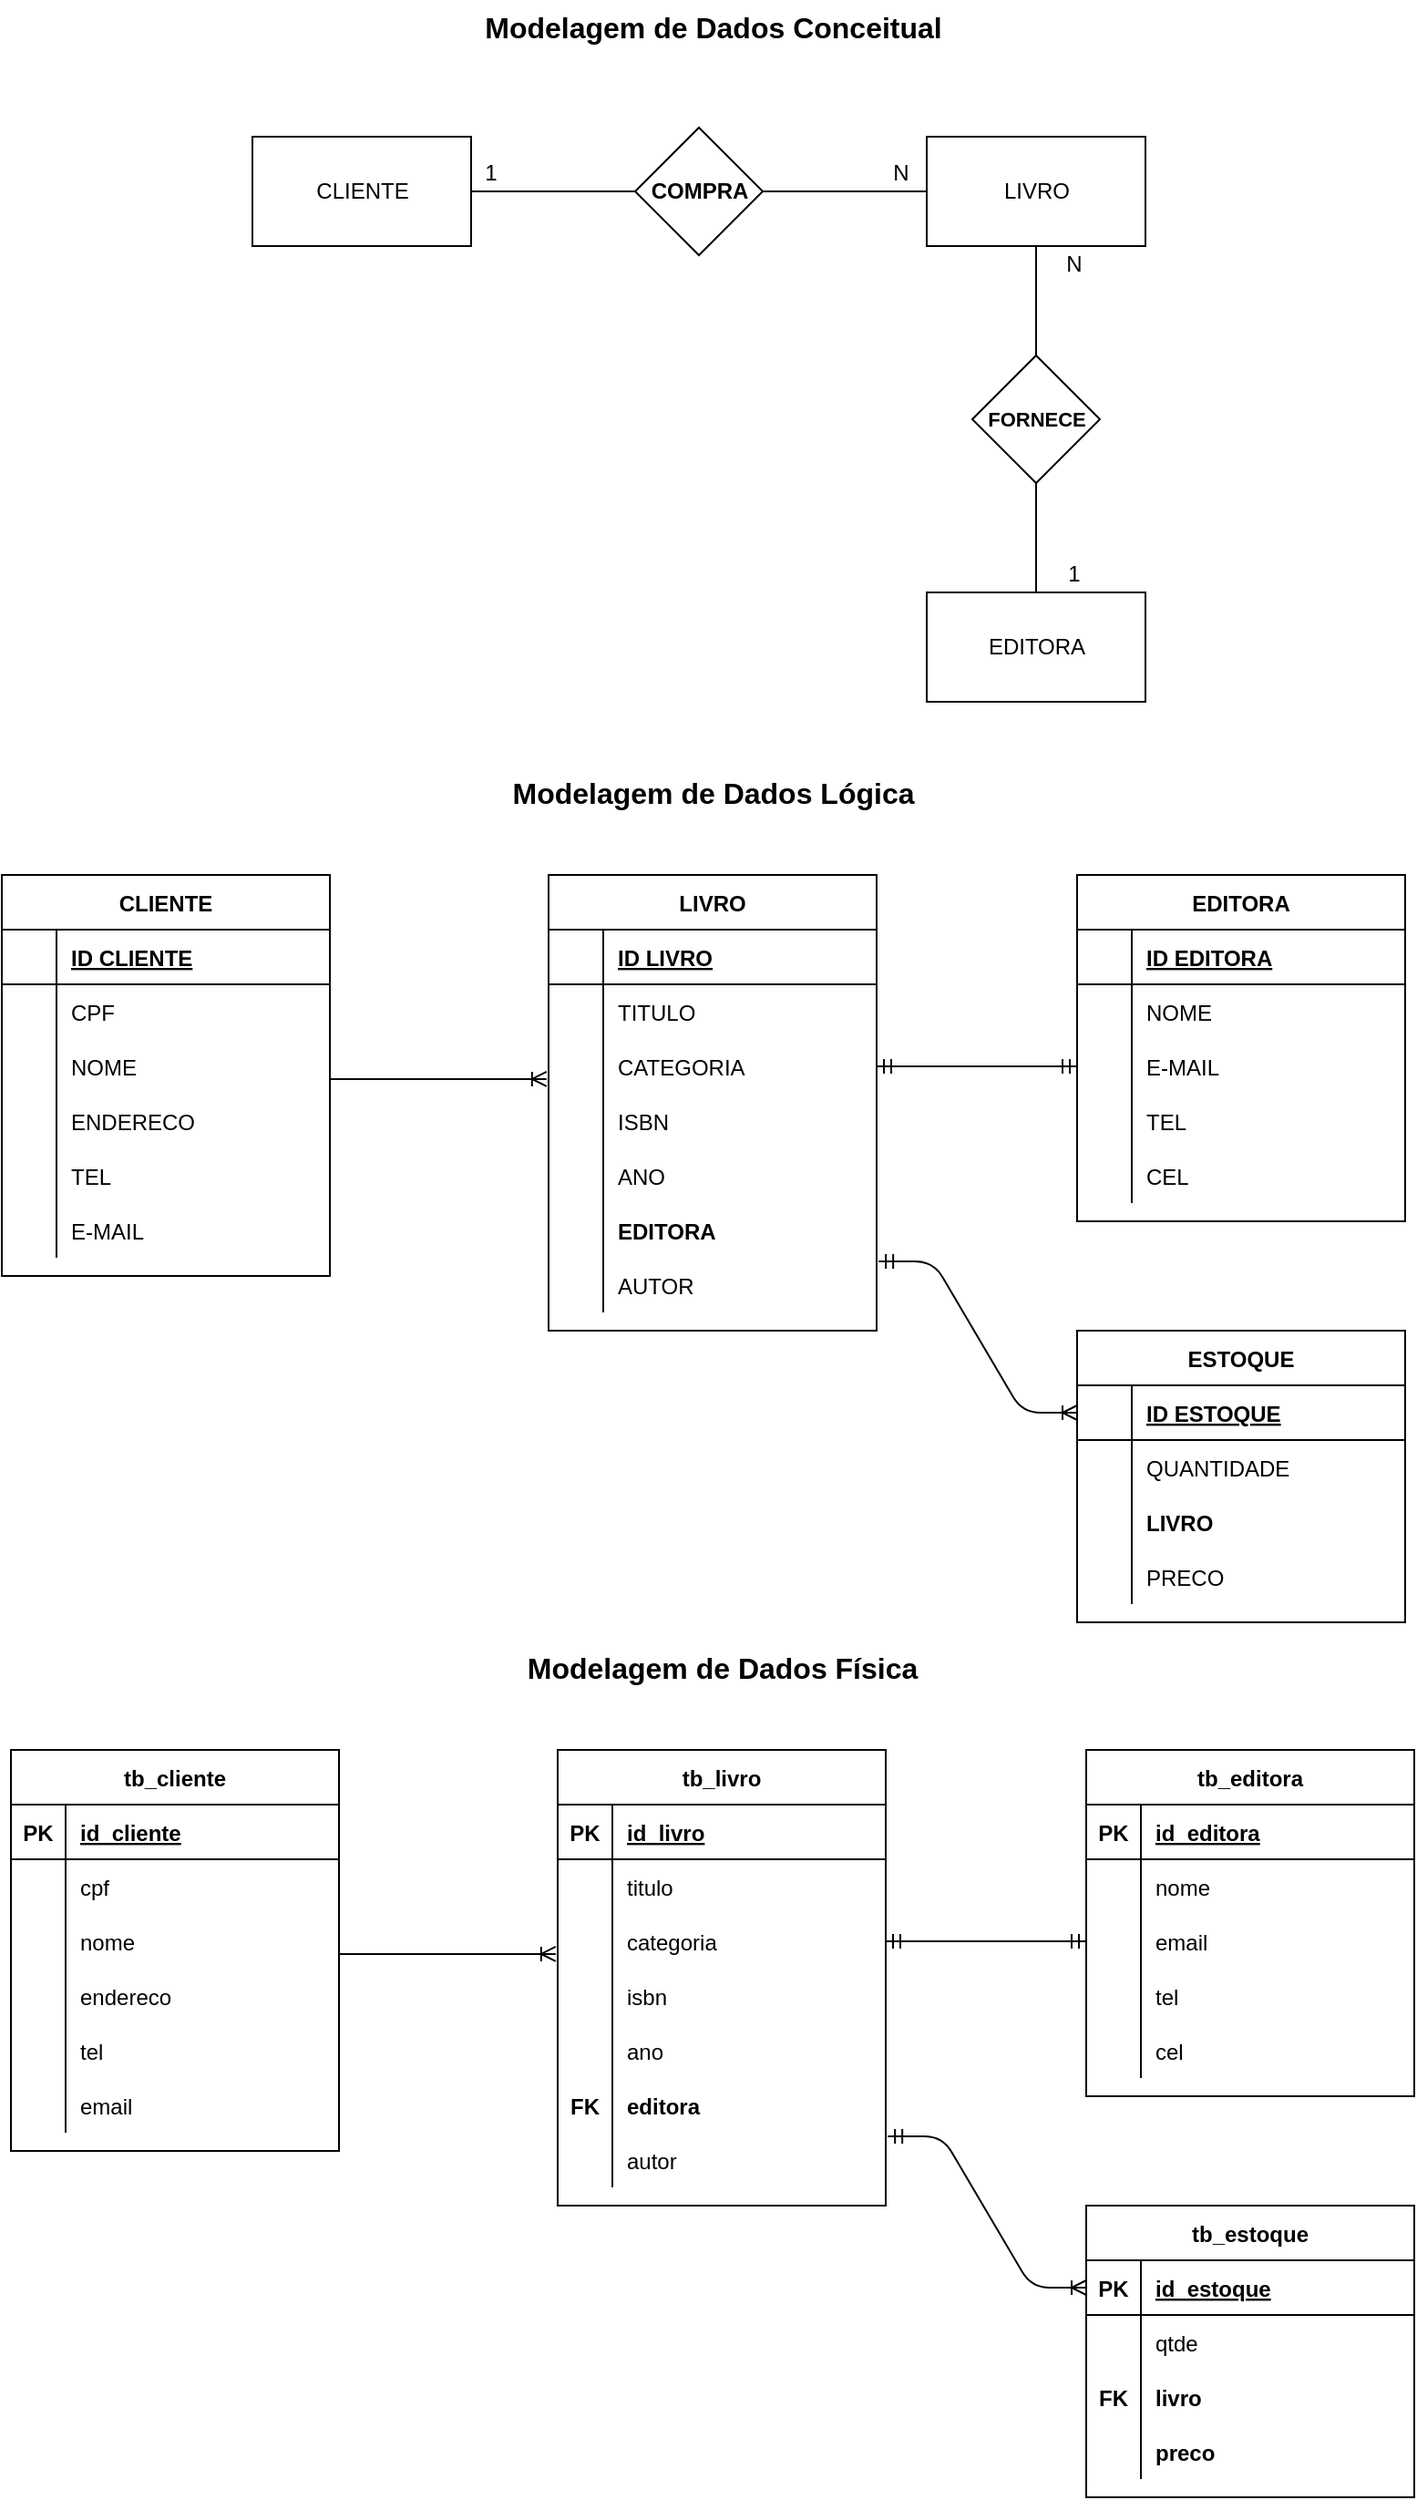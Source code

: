 <mxfile version="15.5.4" type="device"><diagram id="fgQzLy9NWCp4Jvv7u63a" name="Page-1"><mxGraphModel dx="868" dy="450" grid="1" gridSize="10" guides="1" tooltips="1" connect="1" arrows="1" fold="1" page="1" pageScale="1" pageWidth="850" pageHeight="1100" math="0" shadow="0"><root><mxCell id="0"/><mxCell id="1" parent="0"/><mxCell id="F5zHGWSHcRESZGCjO9iD-1" value="&lt;b&gt;&lt;font style=&quot;font-size: 16px&quot;&gt;Modelagem de Dados Conceitual&lt;/font&gt;&lt;/b&gt;" style="text;html=1;strokeColor=none;fillColor=none;align=center;verticalAlign=middle;whiteSpace=wrap;rounded=0;" parent="1" vertex="1"><mxGeometry x="327.5" y="10" width="285" height="30" as="geometry"/></mxCell><mxCell id="F5zHGWSHcRESZGCjO9iD-2" value="CLIENTE" style="rounded=0;whiteSpace=wrap;html=1;" parent="1" vertex="1"><mxGeometry x="217.5" y="85" width="120" height="60" as="geometry"/></mxCell><mxCell id="F5zHGWSHcRESZGCjO9iD-9" value="&lt;b&gt;&lt;font style=&quot;font-size: 16px&quot;&gt;Modelagem de Dados Lógica&lt;/font&gt;&lt;/b&gt;" style="text;html=1;strokeColor=none;fillColor=none;align=center;verticalAlign=middle;whiteSpace=wrap;rounded=0;" parent="1" vertex="1"><mxGeometry x="327.5" y="430" width="285" height="30" as="geometry"/></mxCell><mxCell id="F5zHGWSHcRESZGCjO9iD-10" value="CLIENTE" style="shape=table;startSize=30;container=1;collapsible=1;childLayout=tableLayout;fixedRows=1;rowLines=0;fontStyle=1;align=center;resizeLast=1;" parent="1" vertex="1"><mxGeometry x="80" y="490" width="180" height="220" as="geometry"/></mxCell><mxCell id="F5zHGWSHcRESZGCjO9iD-11" value="" style="shape=partialRectangle;collapsible=0;dropTarget=0;pointerEvents=0;fillColor=none;top=0;left=0;bottom=1;right=0;points=[[0,0.5],[1,0.5]];portConstraint=eastwest;" parent="F5zHGWSHcRESZGCjO9iD-10" vertex="1"><mxGeometry y="30" width="180" height="30" as="geometry"/></mxCell><mxCell id="F5zHGWSHcRESZGCjO9iD-12" value="" style="shape=partialRectangle;connectable=0;fillColor=none;top=0;left=0;bottom=0;right=0;fontStyle=1;overflow=hidden;" parent="F5zHGWSHcRESZGCjO9iD-11" vertex="1"><mxGeometry width="30" height="30" as="geometry"/></mxCell><mxCell id="F5zHGWSHcRESZGCjO9iD-13" value="ID CLIENTE" style="shape=partialRectangle;connectable=0;fillColor=none;top=0;left=0;bottom=0;right=0;align=left;spacingLeft=6;fontStyle=5;overflow=hidden;" parent="F5zHGWSHcRESZGCjO9iD-11" vertex="1"><mxGeometry x="30" width="150" height="30" as="geometry"/></mxCell><mxCell id="F5zHGWSHcRESZGCjO9iD-14" value="" style="shape=partialRectangle;collapsible=0;dropTarget=0;pointerEvents=0;fillColor=none;top=0;left=0;bottom=0;right=0;points=[[0,0.5],[1,0.5]];portConstraint=eastwest;" parent="F5zHGWSHcRESZGCjO9iD-10" vertex="1"><mxGeometry y="60" width="180" height="30" as="geometry"/></mxCell><mxCell id="F5zHGWSHcRESZGCjO9iD-15" value="" style="shape=partialRectangle;connectable=0;fillColor=none;top=0;left=0;bottom=0;right=0;editable=1;overflow=hidden;" parent="F5zHGWSHcRESZGCjO9iD-14" vertex="1"><mxGeometry width="30" height="30" as="geometry"/></mxCell><mxCell id="F5zHGWSHcRESZGCjO9iD-16" value="CPF" style="shape=partialRectangle;connectable=0;fillColor=none;top=0;left=0;bottom=0;right=0;align=left;spacingLeft=6;overflow=hidden;" parent="F5zHGWSHcRESZGCjO9iD-14" vertex="1"><mxGeometry x="30" width="150" height="30" as="geometry"/></mxCell><mxCell id="F5zHGWSHcRESZGCjO9iD-17" value="" style="shape=partialRectangle;collapsible=0;dropTarget=0;pointerEvents=0;fillColor=none;top=0;left=0;bottom=0;right=0;points=[[0,0.5],[1,0.5]];portConstraint=eastwest;" parent="F5zHGWSHcRESZGCjO9iD-10" vertex="1"><mxGeometry y="90" width="180" height="30" as="geometry"/></mxCell><mxCell id="F5zHGWSHcRESZGCjO9iD-18" value="" style="shape=partialRectangle;connectable=0;fillColor=none;top=0;left=0;bottom=0;right=0;editable=1;overflow=hidden;" parent="F5zHGWSHcRESZGCjO9iD-17" vertex="1"><mxGeometry width="30" height="30" as="geometry"/></mxCell><mxCell id="F5zHGWSHcRESZGCjO9iD-19" value="NOME" style="shape=partialRectangle;connectable=0;fillColor=none;top=0;left=0;bottom=0;right=0;align=left;spacingLeft=6;overflow=hidden;" parent="F5zHGWSHcRESZGCjO9iD-17" vertex="1"><mxGeometry x="30" width="150" height="30" as="geometry"/></mxCell><mxCell id="F5zHGWSHcRESZGCjO9iD-20" value="" style="shape=partialRectangle;collapsible=0;dropTarget=0;pointerEvents=0;fillColor=none;top=0;left=0;bottom=0;right=0;points=[[0,0.5],[1,0.5]];portConstraint=eastwest;" parent="F5zHGWSHcRESZGCjO9iD-10" vertex="1"><mxGeometry y="120" width="180" height="30" as="geometry"/></mxCell><mxCell id="F5zHGWSHcRESZGCjO9iD-21" value="" style="shape=partialRectangle;connectable=0;fillColor=none;top=0;left=0;bottom=0;right=0;editable=1;overflow=hidden;" parent="F5zHGWSHcRESZGCjO9iD-20" vertex="1"><mxGeometry width="30" height="30" as="geometry"/></mxCell><mxCell id="F5zHGWSHcRESZGCjO9iD-22" value="ENDERECO" style="shape=partialRectangle;connectable=0;fillColor=none;top=0;left=0;bottom=0;right=0;align=left;spacingLeft=6;overflow=hidden;" parent="F5zHGWSHcRESZGCjO9iD-20" vertex="1"><mxGeometry x="30" width="150" height="30" as="geometry"/></mxCell><mxCell id="F5zHGWSHcRESZGCjO9iD-87" value="" style="shape=partialRectangle;collapsible=0;dropTarget=0;pointerEvents=0;fillColor=none;top=0;left=0;bottom=0;right=0;points=[[0,0.5],[1,0.5]];portConstraint=eastwest;" parent="F5zHGWSHcRESZGCjO9iD-10" vertex="1"><mxGeometry y="150" width="180" height="30" as="geometry"/></mxCell><mxCell id="F5zHGWSHcRESZGCjO9iD-88" value="" style="shape=partialRectangle;connectable=0;fillColor=none;top=0;left=0;bottom=0;right=0;editable=1;overflow=hidden;" parent="F5zHGWSHcRESZGCjO9iD-87" vertex="1"><mxGeometry width="30" height="30" as="geometry"/></mxCell><mxCell id="F5zHGWSHcRESZGCjO9iD-89" value="TEL" style="shape=partialRectangle;connectable=0;fillColor=none;top=0;left=0;bottom=0;right=0;align=left;spacingLeft=6;overflow=hidden;" parent="F5zHGWSHcRESZGCjO9iD-87" vertex="1"><mxGeometry x="30" width="150" height="30" as="geometry"/></mxCell><mxCell id="F5zHGWSHcRESZGCjO9iD-90" value="" style="shape=partialRectangle;collapsible=0;dropTarget=0;pointerEvents=0;fillColor=none;top=0;left=0;bottom=0;right=0;points=[[0,0.5],[1,0.5]];portConstraint=eastwest;" parent="F5zHGWSHcRESZGCjO9iD-10" vertex="1"><mxGeometry y="180" width="180" height="30" as="geometry"/></mxCell><mxCell id="F5zHGWSHcRESZGCjO9iD-91" value="" style="shape=partialRectangle;connectable=0;fillColor=none;top=0;left=0;bottom=0;right=0;editable=1;overflow=hidden;" parent="F5zHGWSHcRESZGCjO9iD-90" vertex="1"><mxGeometry width="30" height="30" as="geometry"/></mxCell><mxCell id="F5zHGWSHcRESZGCjO9iD-92" value="E-MAIL" style="shape=partialRectangle;connectable=0;fillColor=none;top=0;left=0;bottom=0;right=0;align=left;spacingLeft=6;overflow=hidden;" parent="F5zHGWSHcRESZGCjO9iD-90" vertex="1"><mxGeometry x="30" width="150" height="30" as="geometry"/></mxCell><mxCell id="F5zHGWSHcRESZGCjO9iD-23" value="LIVRO" style="shape=table;startSize=30;container=1;collapsible=1;childLayout=tableLayout;fixedRows=1;rowLines=0;fontStyle=1;align=center;resizeLast=1;" parent="1" vertex="1"><mxGeometry x="380" y="490" width="180" height="250" as="geometry"/></mxCell><mxCell id="F5zHGWSHcRESZGCjO9iD-24" value="" style="shape=partialRectangle;collapsible=0;dropTarget=0;pointerEvents=0;fillColor=none;top=0;left=0;bottom=1;right=0;points=[[0,0.5],[1,0.5]];portConstraint=eastwest;" parent="F5zHGWSHcRESZGCjO9iD-23" vertex="1"><mxGeometry y="30" width="180" height="30" as="geometry"/></mxCell><mxCell id="F5zHGWSHcRESZGCjO9iD-25" value="" style="shape=partialRectangle;connectable=0;fillColor=none;top=0;left=0;bottom=0;right=0;fontStyle=1;overflow=hidden;" parent="F5zHGWSHcRESZGCjO9iD-24" vertex="1"><mxGeometry width="30" height="30" as="geometry"/></mxCell><mxCell id="F5zHGWSHcRESZGCjO9iD-26" value="ID LIVRO" style="shape=partialRectangle;connectable=0;fillColor=none;top=0;left=0;bottom=0;right=0;align=left;spacingLeft=6;fontStyle=5;overflow=hidden;" parent="F5zHGWSHcRESZGCjO9iD-24" vertex="1"><mxGeometry x="30" width="150" height="30" as="geometry"/></mxCell><mxCell id="F5zHGWSHcRESZGCjO9iD-27" value="" style="shape=partialRectangle;collapsible=0;dropTarget=0;pointerEvents=0;fillColor=none;top=0;left=0;bottom=0;right=0;points=[[0,0.5],[1,0.5]];portConstraint=eastwest;" parent="F5zHGWSHcRESZGCjO9iD-23" vertex="1"><mxGeometry y="60" width="180" height="30" as="geometry"/></mxCell><mxCell id="F5zHGWSHcRESZGCjO9iD-28" value="" style="shape=partialRectangle;connectable=0;fillColor=none;top=0;left=0;bottom=0;right=0;editable=1;overflow=hidden;" parent="F5zHGWSHcRESZGCjO9iD-27" vertex="1"><mxGeometry width="30" height="30" as="geometry"/></mxCell><mxCell id="F5zHGWSHcRESZGCjO9iD-29" value="TITULO" style="shape=partialRectangle;connectable=0;fillColor=none;top=0;left=0;bottom=0;right=0;align=left;spacingLeft=6;overflow=hidden;" parent="F5zHGWSHcRESZGCjO9iD-27" vertex="1"><mxGeometry x="30" width="150" height="30" as="geometry"/></mxCell><mxCell id="F5zHGWSHcRESZGCjO9iD-30" value="" style="shape=partialRectangle;collapsible=0;dropTarget=0;pointerEvents=0;fillColor=none;top=0;left=0;bottom=0;right=0;points=[[0,0.5],[1,0.5]];portConstraint=eastwest;" parent="F5zHGWSHcRESZGCjO9iD-23" vertex="1"><mxGeometry y="90" width="180" height="30" as="geometry"/></mxCell><mxCell id="F5zHGWSHcRESZGCjO9iD-31" value="" style="shape=partialRectangle;connectable=0;fillColor=none;top=0;left=0;bottom=0;right=0;editable=1;overflow=hidden;" parent="F5zHGWSHcRESZGCjO9iD-30" vertex="1"><mxGeometry width="30" height="30" as="geometry"/></mxCell><mxCell id="F5zHGWSHcRESZGCjO9iD-32" value="CATEGORIA" style="shape=partialRectangle;connectable=0;fillColor=none;top=0;left=0;bottom=0;right=0;align=left;spacingLeft=6;overflow=hidden;" parent="F5zHGWSHcRESZGCjO9iD-30" vertex="1"><mxGeometry x="30" width="150" height="30" as="geometry"/></mxCell><mxCell id="F5zHGWSHcRESZGCjO9iD-96" value="" style="shape=partialRectangle;collapsible=0;dropTarget=0;pointerEvents=0;fillColor=none;top=0;left=0;bottom=0;right=0;points=[[0,0.5],[1,0.5]];portConstraint=eastwest;" parent="F5zHGWSHcRESZGCjO9iD-23" vertex="1"><mxGeometry y="120" width="180" height="30" as="geometry"/></mxCell><mxCell id="F5zHGWSHcRESZGCjO9iD-97" value="" style="shape=partialRectangle;connectable=0;fillColor=none;top=0;left=0;bottom=0;right=0;editable=1;overflow=hidden;" parent="F5zHGWSHcRESZGCjO9iD-96" vertex="1"><mxGeometry width="30" height="30" as="geometry"/></mxCell><mxCell id="F5zHGWSHcRESZGCjO9iD-98" value="ISBN" style="shape=partialRectangle;connectable=0;fillColor=none;top=0;left=0;bottom=0;right=0;align=left;spacingLeft=6;overflow=hidden;" parent="F5zHGWSHcRESZGCjO9iD-96" vertex="1"><mxGeometry x="30" width="150" height="30" as="geometry"/></mxCell><mxCell id="F5zHGWSHcRESZGCjO9iD-99" value="" style="shape=partialRectangle;collapsible=0;dropTarget=0;pointerEvents=0;fillColor=none;top=0;left=0;bottom=0;right=0;points=[[0,0.5],[1,0.5]];portConstraint=eastwest;" parent="F5zHGWSHcRESZGCjO9iD-23" vertex="1"><mxGeometry y="150" width="180" height="30" as="geometry"/></mxCell><mxCell id="F5zHGWSHcRESZGCjO9iD-100" value="" style="shape=partialRectangle;connectable=0;fillColor=none;top=0;left=0;bottom=0;right=0;editable=1;overflow=hidden;" parent="F5zHGWSHcRESZGCjO9iD-99" vertex="1"><mxGeometry width="30" height="30" as="geometry"/></mxCell><mxCell id="F5zHGWSHcRESZGCjO9iD-101" value="ANO" style="shape=partialRectangle;connectable=0;fillColor=none;top=0;left=0;bottom=0;right=0;align=left;spacingLeft=6;overflow=hidden;" parent="F5zHGWSHcRESZGCjO9iD-99" vertex="1"><mxGeometry x="30" width="150" height="30" as="geometry"/></mxCell><mxCell id="F5zHGWSHcRESZGCjO9iD-102" value="" style="shape=partialRectangle;collapsible=0;dropTarget=0;pointerEvents=0;fillColor=none;top=0;left=0;bottom=0;right=0;points=[[0,0.5],[1,0.5]];portConstraint=eastwest;" parent="F5zHGWSHcRESZGCjO9iD-23" vertex="1"><mxGeometry y="180" width="180" height="30" as="geometry"/></mxCell><mxCell id="F5zHGWSHcRESZGCjO9iD-103" value="" style="shape=partialRectangle;connectable=0;fillColor=none;top=0;left=0;bottom=0;right=0;editable=1;overflow=hidden;fontStyle=1" parent="F5zHGWSHcRESZGCjO9iD-102" vertex="1"><mxGeometry width="30" height="30" as="geometry"/></mxCell><mxCell id="F5zHGWSHcRESZGCjO9iD-104" value="EDITORA" style="shape=partialRectangle;connectable=0;fillColor=none;top=0;left=0;bottom=0;right=0;align=left;spacingLeft=6;overflow=hidden;fontStyle=1" parent="F5zHGWSHcRESZGCjO9iD-102" vertex="1"><mxGeometry x="30" width="150" height="30" as="geometry"/></mxCell><mxCell id="F5zHGWSHcRESZGCjO9iD-105" value="" style="shape=partialRectangle;collapsible=0;dropTarget=0;pointerEvents=0;fillColor=none;top=0;left=0;bottom=0;right=0;points=[[0,0.5],[1,0.5]];portConstraint=eastwest;" parent="F5zHGWSHcRESZGCjO9iD-23" vertex="1"><mxGeometry y="210" width="180" height="30" as="geometry"/></mxCell><mxCell id="F5zHGWSHcRESZGCjO9iD-106" value="" style="shape=partialRectangle;connectable=0;fillColor=none;top=0;left=0;bottom=0;right=0;editable=1;overflow=hidden;" parent="F5zHGWSHcRESZGCjO9iD-105" vertex="1"><mxGeometry width="30" height="30" as="geometry"/></mxCell><mxCell id="F5zHGWSHcRESZGCjO9iD-107" value="AUTOR" style="shape=partialRectangle;connectable=0;fillColor=none;top=0;left=0;bottom=0;right=0;align=left;spacingLeft=6;overflow=hidden;" parent="F5zHGWSHcRESZGCjO9iD-105" vertex="1"><mxGeometry x="30" width="150" height="30" as="geometry"/></mxCell><mxCell id="F5zHGWSHcRESZGCjO9iD-60" value="LIVRO" style="rounded=0;whiteSpace=wrap;html=1;" parent="1" vertex="1"><mxGeometry x="587.5" y="85" width="120" height="60" as="geometry"/></mxCell><mxCell id="F5zHGWSHcRESZGCjO9iD-64" value="&lt;b&gt;COMPRA&lt;/b&gt;" style="rhombus;whiteSpace=wrap;html=1;" parent="1" vertex="1"><mxGeometry x="427.5" y="80" width="70" height="70" as="geometry"/></mxCell><mxCell id="F5zHGWSHcRESZGCjO9iD-66" value="" style="endArrow=none;html=1;exitX=1;exitY=0.5;exitDx=0;exitDy=0;entryX=0;entryY=0.5;entryDx=0;entryDy=0;" parent="1" source="F5zHGWSHcRESZGCjO9iD-2" target="F5zHGWSHcRESZGCjO9iD-64" edge="1"><mxGeometry width="50" height="50" relative="1" as="geometry"><mxPoint x="507.5" y="175" as="sourcePoint"/><mxPoint x="557.5" y="125" as="targetPoint"/></mxGeometry></mxCell><mxCell id="F5zHGWSHcRESZGCjO9iD-69" value="EDITORA" style="rounded=0;whiteSpace=wrap;html=1;" parent="1" vertex="1"><mxGeometry x="587.5" y="335" width="120" height="60" as="geometry"/></mxCell><mxCell id="F5zHGWSHcRESZGCjO9iD-73" value="" style="endArrow=none;html=1;exitX=1;exitY=0.5;exitDx=0;exitDy=0;entryX=0;entryY=0.5;entryDx=0;entryDy=0;" parent="1" source="F5zHGWSHcRESZGCjO9iD-64" target="F5zHGWSHcRESZGCjO9iD-60" edge="1"><mxGeometry width="50" height="50" relative="1" as="geometry"><mxPoint x="507.5" y="195" as="sourcePoint"/><mxPoint x="557.5" y="145" as="targetPoint"/></mxGeometry></mxCell><mxCell id="F5zHGWSHcRESZGCjO9iD-74" value="" style="endArrow=none;html=1;exitX=0.5;exitY=1;exitDx=0;exitDy=0;entryX=0.5;entryY=0;entryDx=0;entryDy=0;" parent="1" source="F5zHGWSHcRESZGCjO9iD-80" target="F5zHGWSHcRESZGCjO9iD-69" edge="1"><mxGeometry width="50" height="50" relative="1" as="geometry"><mxPoint x="487.5" y="350" as="sourcePoint"/><mxPoint x="647.5" y="325" as="targetPoint"/></mxGeometry></mxCell><mxCell id="F5zHGWSHcRESZGCjO9iD-80" value="&lt;span style=&quot;font-size: 11px&quot;&gt;&lt;b&gt;FORNECE&lt;/b&gt;&lt;/span&gt;" style="rhombus;whiteSpace=wrap;html=1;" parent="1" vertex="1"><mxGeometry x="612.5" y="205" width="70" height="70" as="geometry"/></mxCell><mxCell id="F5zHGWSHcRESZGCjO9iD-81" value="" style="endArrow=none;html=1;exitX=0.5;exitY=1;exitDx=0;exitDy=0;" parent="1" source="F5zHGWSHcRESZGCjO9iD-60" edge="1"><mxGeometry width="50" height="50" relative="1" as="geometry"><mxPoint x="657.5" y="285" as="sourcePoint"/><mxPoint x="647.5" y="205" as="targetPoint"/></mxGeometry></mxCell><mxCell id="F5zHGWSHcRESZGCjO9iD-83" value="N" style="text;html=1;align=center;verticalAlign=middle;resizable=0;points=[];autosize=1;strokeColor=none;" parent="1" vertex="1"><mxGeometry x="657.5" y="145" width="20" height="20" as="geometry"/></mxCell><mxCell id="F5zHGWSHcRESZGCjO9iD-84" value="1" style="text;html=1;align=center;verticalAlign=middle;resizable=0;points=[];autosize=1;strokeColor=none;" parent="1" vertex="1"><mxGeometry x="657.5" y="315" width="20" height="20" as="geometry"/></mxCell><mxCell id="F5zHGWSHcRESZGCjO9iD-85" value="1" style="text;html=1;align=center;verticalAlign=middle;resizable=0;points=[];autosize=1;strokeColor=none;" parent="1" vertex="1"><mxGeometry x="337.5" y="95" width="20" height="20" as="geometry"/></mxCell><mxCell id="F5zHGWSHcRESZGCjO9iD-86" value="N" style="text;html=1;align=center;verticalAlign=middle;resizable=0;points=[];autosize=1;strokeColor=none;" parent="1" vertex="1"><mxGeometry x="562.5" y="95" width="20" height="20" as="geometry"/></mxCell><mxCell id="F5zHGWSHcRESZGCjO9iD-114" value="EDITORA" style="shape=table;startSize=30;container=1;collapsible=1;childLayout=tableLayout;fixedRows=1;rowLines=0;fontStyle=1;align=center;resizeLast=1;" parent="1" vertex="1"><mxGeometry x="670" y="490" width="180" height="190" as="geometry"/></mxCell><mxCell id="F5zHGWSHcRESZGCjO9iD-115" value="" style="shape=partialRectangle;collapsible=0;dropTarget=0;pointerEvents=0;fillColor=none;top=0;left=0;bottom=1;right=0;points=[[0,0.5],[1,0.5]];portConstraint=eastwest;" parent="F5zHGWSHcRESZGCjO9iD-114" vertex="1"><mxGeometry y="30" width="180" height="30" as="geometry"/></mxCell><mxCell id="F5zHGWSHcRESZGCjO9iD-116" value="" style="shape=partialRectangle;connectable=0;fillColor=none;top=0;left=0;bottom=0;right=0;fontStyle=1;overflow=hidden;" parent="F5zHGWSHcRESZGCjO9iD-115" vertex="1"><mxGeometry width="30" height="30" as="geometry"/></mxCell><mxCell id="F5zHGWSHcRESZGCjO9iD-117" value="ID EDITORA" style="shape=partialRectangle;connectable=0;fillColor=none;top=0;left=0;bottom=0;right=0;align=left;spacingLeft=6;fontStyle=5;overflow=hidden;" parent="F5zHGWSHcRESZGCjO9iD-115" vertex="1"><mxGeometry x="30" width="150" height="30" as="geometry"/></mxCell><mxCell id="F5zHGWSHcRESZGCjO9iD-118" value="" style="shape=partialRectangle;collapsible=0;dropTarget=0;pointerEvents=0;fillColor=none;top=0;left=0;bottom=0;right=0;points=[[0,0.5],[1,0.5]];portConstraint=eastwest;" parent="F5zHGWSHcRESZGCjO9iD-114" vertex="1"><mxGeometry y="60" width="180" height="30" as="geometry"/></mxCell><mxCell id="F5zHGWSHcRESZGCjO9iD-119" value="" style="shape=partialRectangle;connectable=0;fillColor=none;top=0;left=0;bottom=0;right=0;editable=1;overflow=hidden;" parent="F5zHGWSHcRESZGCjO9iD-118" vertex="1"><mxGeometry width="30" height="30" as="geometry"/></mxCell><mxCell id="F5zHGWSHcRESZGCjO9iD-120" value="NOME" style="shape=partialRectangle;connectable=0;fillColor=none;top=0;left=0;bottom=0;right=0;align=left;spacingLeft=6;overflow=hidden;" parent="F5zHGWSHcRESZGCjO9iD-118" vertex="1"><mxGeometry x="30" width="150" height="30" as="geometry"/></mxCell><mxCell id="F5zHGWSHcRESZGCjO9iD-121" value="" style="shape=partialRectangle;collapsible=0;dropTarget=0;pointerEvents=0;fillColor=none;top=0;left=0;bottom=0;right=0;points=[[0,0.5],[1,0.5]];portConstraint=eastwest;" parent="F5zHGWSHcRESZGCjO9iD-114" vertex="1"><mxGeometry y="90" width="180" height="30" as="geometry"/></mxCell><mxCell id="F5zHGWSHcRESZGCjO9iD-122" value="" style="shape=partialRectangle;connectable=0;fillColor=none;top=0;left=0;bottom=0;right=0;editable=1;overflow=hidden;" parent="F5zHGWSHcRESZGCjO9iD-121" vertex="1"><mxGeometry width="30" height="30" as="geometry"/></mxCell><mxCell id="F5zHGWSHcRESZGCjO9iD-123" value="E-MAIL" style="shape=partialRectangle;connectable=0;fillColor=none;top=0;left=0;bottom=0;right=0;align=left;spacingLeft=6;overflow=hidden;" parent="F5zHGWSHcRESZGCjO9iD-121" vertex="1"><mxGeometry x="30" width="150" height="30" as="geometry"/></mxCell><mxCell id="F5zHGWSHcRESZGCjO9iD-124" value="" style="shape=partialRectangle;collapsible=0;dropTarget=0;pointerEvents=0;fillColor=none;top=0;left=0;bottom=0;right=0;points=[[0,0.5],[1,0.5]];portConstraint=eastwest;" parent="F5zHGWSHcRESZGCjO9iD-114" vertex="1"><mxGeometry y="120" width="180" height="30" as="geometry"/></mxCell><mxCell id="F5zHGWSHcRESZGCjO9iD-125" value="" style="shape=partialRectangle;connectable=0;fillColor=none;top=0;left=0;bottom=0;right=0;editable=1;overflow=hidden;" parent="F5zHGWSHcRESZGCjO9iD-124" vertex="1"><mxGeometry width="30" height="30" as="geometry"/></mxCell><mxCell id="F5zHGWSHcRESZGCjO9iD-126" value="TEL" style="shape=partialRectangle;connectable=0;fillColor=none;top=0;left=0;bottom=0;right=0;align=left;spacingLeft=6;overflow=hidden;" parent="F5zHGWSHcRESZGCjO9iD-124" vertex="1"><mxGeometry x="30" width="150" height="30" as="geometry"/></mxCell><mxCell id="F5zHGWSHcRESZGCjO9iD-127" value="" style="shape=partialRectangle;collapsible=0;dropTarget=0;pointerEvents=0;fillColor=none;top=0;left=0;bottom=0;right=0;points=[[0,0.5],[1,0.5]];portConstraint=eastwest;" parent="F5zHGWSHcRESZGCjO9iD-114" vertex="1"><mxGeometry y="150" width="180" height="30" as="geometry"/></mxCell><mxCell id="F5zHGWSHcRESZGCjO9iD-128" value="" style="shape=partialRectangle;connectable=0;fillColor=none;top=0;left=0;bottom=0;right=0;editable=1;overflow=hidden;" parent="F5zHGWSHcRESZGCjO9iD-127" vertex="1"><mxGeometry width="30" height="30" as="geometry"/></mxCell><mxCell id="F5zHGWSHcRESZGCjO9iD-129" value="CEL" style="shape=partialRectangle;connectable=0;fillColor=none;top=0;left=0;bottom=0;right=0;align=left;spacingLeft=6;overflow=hidden;" parent="F5zHGWSHcRESZGCjO9iD-127" vertex="1"><mxGeometry x="30" width="150" height="30" as="geometry"/></mxCell><mxCell id="F5zHGWSHcRESZGCjO9iD-136" value="" style="edgeStyle=entityRelationEdgeStyle;fontSize=12;html=1;endArrow=ERoneToMany;entryX=-0.006;entryY=0.733;entryDx=0;entryDy=0;entryPerimeter=0;" parent="1" target="F5zHGWSHcRESZGCjO9iD-30" edge="1"><mxGeometry width="100" height="100" relative="1" as="geometry"><mxPoint x="260" y="602" as="sourcePoint"/><mxPoint x="500" y="380" as="targetPoint"/></mxGeometry></mxCell><mxCell id="F5zHGWSHcRESZGCjO9iD-137" value="" style="edgeStyle=entityRelationEdgeStyle;fontSize=12;html=1;endArrow=ERmandOne;startArrow=ERmandOne;exitX=1;exitY=0.5;exitDx=0;exitDy=0;entryX=0;entryY=0.5;entryDx=0;entryDy=0;" parent="1" source="F5zHGWSHcRESZGCjO9iD-30" target="F5zHGWSHcRESZGCjO9iD-121" edge="1"><mxGeometry width="100" height="100" relative="1" as="geometry"><mxPoint x="400" y="480" as="sourcePoint"/><mxPoint x="500" y="380" as="targetPoint"/></mxGeometry></mxCell><mxCell id="F5zHGWSHcRESZGCjO9iD-198" value="ESTOQUE" style="shape=table;startSize=30;container=1;collapsible=1;childLayout=tableLayout;fixedRows=1;rowLines=0;fontStyle=1;align=center;resizeLast=1;" parent="1" vertex="1"><mxGeometry x="670" y="740" width="180" height="160" as="geometry"/></mxCell><mxCell id="F5zHGWSHcRESZGCjO9iD-199" value="" style="shape=partialRectangle;collapsible=0;dropTarget=0;pointerEvents=0;fillColor=none;top=0;left=0;bottom=1;right=0;points=[[0,0.5],[1,0.5]];portConstraint=eastwest;" parent="F5zHGWSHcRESZGCjO9iD-198" vertex="1"><mxGeometry y="30" width="180" height="30" as="geometry"/></mxCell><mxCell id="F5zHGWSHcRESZGCjO9iD-200" value="" style="shape=partialRectangle;connectable=0;fillColor=none;top=0;left=0;bottom=0;right=0;fontStyle=1;overflow=hidden;" parent="F5zHGWSHcRESZGCjO9iD-199" vertex="1"><mxGeometry width="30" height="30" as="geometry"/></mxCell><mxCell id="F5zHGWSHcRESZGCjO9iD-201" value="ID ESTOQUE" style="shape=partialRectangle;connectable=0;fillColor=none;top=0;left=0;bottom=0;right=0;align=left;spacingLeft=6;fontStyle=5;overflow=hidden;" parent="F5zHGWSHcRESZGCjO9iD-199" vertex="1"><mxGeometry x="30" width="150" height="30" as="geometry"/></mxCell><mxCell id="F5zHGWSHcRESZGCjO9iD-205" value="" style="shape=partialRectangle;collapsible=0;dropTarget=0;pointerEvents=0;fillColor=none;top=0;left=0;bottom=0;right=0;points=[[0,0.5],[1,0.5]];portConstraint=eastwest;" parent="F5zHGWSHcRESZGCjO9iD-198" vertex="1"><mxGeometry y="60" width="180" height="30" as="geometry"/></mxCell><mxCell id="F5zHGWSHcRESZGCjO9iD-206" value="" style="shape=partialRectangle;connectable=0;fillColor=none;top=0;left=0;bottom=0;right=0;editable=1;overflow=hidden;" parent="F5zHGWSHcRESZGCjO9iD-205" vertex="1"><mxGeometry width="30" height="30" as="geometry"/></mxCell><mxCell id="F5zHGWSHcRESZGCjO9iD-207" value="QUANTIDADE" style="shape=partialRectangle;connectable=0;fillColor=none;top=0;left=0;bottom=0;right=0;align=left;spacingLeft=6;overflow=hidden;" parent="F5zHGWSHcRESZGCjO9iD-205" vertex="1"><mxGeometry x="30" width="150" height="30" as="geometry"/></mxCell><mxCell id="F5zHGWSHcRESZGCjO9iD-202" value="" style="shape=partialRectangle;collapsible=0;dropTarget=0;pointerEvents=0;fillColor=none;top=0;left=0;bottom=0;right=0;points=[[0,0.5],[1,0.5]];portConstraint=eastwest;" parent="F5zHGWSHcRESZGCjO9iD-198" vertex="1"><mxGeometry y="90" width="180" height="30" as="geometry"/></mxCell><mxCell id="F5zHGWSHcRESZGCjO9iD-203" value="" style="shape=partialRectangle;connectable=0;fillColor=none;top=0;left=0;bottom=0;right=0;editable=1;overflow=hidden;fontStyle=1" parent="F5zHGWSHcRESZGCjO9iD-202" vertex="1"><mxGeometry width="30" height="30" as="geometry"/></mxCell><mxCell id="F5zHGWSHcRESZGCjO9iD-204" value="LIVRO" style="shape=partialRectangle;connectable=0;fillColor=none;top=0;left=0;bottom=0;right=0;align=left;spacingLeft=6;overflow=hidden;fontStyle=1" parent="F5zHGWSHcRESZGCjO9iD-202" vertex="1"><mxGeometry x="30" width="150" height="30" as="geometry"/></mxCell><mxCell id="zf-6vqnqBryifpofby6p-4" value="" style="shape=partialRectangle;collapsible=0;dropTarget=0;pointerEvents=0;fillColor=none;top=0;left=0;bottom=0;right=0;points=[[0,0.5],[1,0.5]];portConstraint=eastwest;" parent="F5zHGWSHcRESZGCjO9iD-198" vertex="1"><mxGeometry y="120" width="180" height="30" as="geometry"/></mxCell><mxCell id="zf-6vqnqBryifpofby6p-5" value="" style="shape=partialRectangle;connectable=0;fillColor=none;top=0;left=0;bottom=0;right=0;editable=1;overflow=hidden;fontStyle=1" parent="zf-6vqnqBryifpofby6p-4" vertex="1"><mxGeometry width="30" height="30" as="geometry"/></mxCell><mxCell id="zf-6vqnqBryifpofby6p-6" value="PRECO" style="shape=partialRectangle;connectable=0;fillColor=none;top=0;left=0;bottom=0;right=0;align=left;spacingLeft=6;overflow=hidden;" parent="zf-6vqnqBryifpofby6p-4" vertex="1"><mxGeometry x="30" width="150" height="30" as="geometry"/></mxCell><mxCell id="F5zHGWSHcRESZGCjO9iD-221" value="" style="edgeStyle=entityRelationEdgeStyle;fontSize=12;html=1;endArrow=ERoneToMany;startArrow=ERmandOne;entryX=0;entryY=0.5;entryDx=0;entryDy=0;exitX=1.006;exitY=0.067;exitDx=0;exitDy=0;exitPerimeter=0;" parent="1" source="F5zHGWSHcRESZGCjO9iD-105" target="F5zHGWSHcRESZGCjO9iD-199" edge="1"><mxGeometry width="100" height="100" relative="1" as="geometry"><mxPoint x="487.5" y="880" as="sourcePoint"/><mxPoint x="587.5" y="780" as="targetPoint"/></mxGeometry></mxCell><mxCell id="F5zHGWSHcRESZGCjO9iD-222" value="&lt;b&gt;&lt;font style=&quot;font-size: 16px&quot;&gt;Modelagem de Dados Física&lt;/font&gt;&lt;/b&gt;" style="text;html=1;strokeColor=none;fillColor=none;align=center;verticalAlign=middle;whiteSpace=wrap;rounded=0;" parent="1" vertex="1"><mxGeometry x="332.5" y="910" width="285" height="30" as="geometry"/></mxCell><mxCell id="F5zHGWSHcRESZGCjO9iD-223" value="tb_cliente" style="shape=table;startSize=30;container=1;collapsible=1;childLayout=tableLayout;fixedRows=1;rowLines=0;fontStyle=1;align=center;resizeLast=1;" parent="1" vertex="1"><mxGeometry x="85" y="970" width="180" height="220" as="geometry"/></mxCell><mxCell id="F5zHGWSHcRESZGCjO9iD-224" value="" style="shape=partialRectangle;collapsible=0;dropTarget=0;pointerEvents=0;fillColor=none;top=0;left=0;bottom=1;right=0;points=[[0,0.5],[1,0.5]];portConstraint=eastwest;" parent="F5zHGWSHcRESZGCjO9iD-223" vertex="1"><mxGeometry y="30" width="180" height="30" as="geometry"/></mxCell><mxCell id="F5zHGWSHcRESZGCjO9iD-225" value="PK" style="shape=partialRectangle;connectable=0;fillColor=none;top=0;left=0;bottom=0;right=0;fontStyle=1;overflow=hidden;" parent="F5zHGWSHcRESZGCjO9iD-224" vertex="1"><mxGeometry width="30" height="30" as="geometry"/></mxCell><mxCell id="F5zHGWSHcRESZGCjO9iD-226" value="id_cliente" style="shape=partialRectangle;connectable=0;fillColor=none;top=0;left=0;bottom=0;right=0;align=left;spacingLeft=6;fontStyle=5;overflow=hidden;" parent="F5zHGWSHcRESZGCjO9iD-224" vertex="1"><mxGeometry x="30" width="150" height="30" as="geometry"/></mxCell><mxCell id="F5zHGWSHcRESZGCjO9iD-227" value="" style="shape=partialRectangle;collapsible=0;dropTarget=0;pointerEvents=0;fillColor=none;top=0;left=0;bottom=0;right=0;points=[[0,0.5],[1,0.5]];portConstraint=eastwest;" parent="F5zHGWSHcRESZGCjO9iD-223" vertex="1"><mxGeometry y="60" width="180" height="30" as="geometry"/></mxCell><mxCell id="F5zHGWSHcRESZGCjO9iD-228" value="" style="shape=partialRectangle;connectable=0;fillColor=none;top=0;left=0;bottom=0;right=0;editable=1;overflow=hidden;" parent="F5zHGWSHcRESZGCjO9iD-227" vertex="1"><mxGeometry width="30" height="30" as="geometry"/></mxCell><mxCell id="F5zHGWSHcRESZGCjO9iD-229" value="cpf" style="shape=partialRectangle;connectable=0;fillColor=none;top=0;left=0;bottom=0;right=0;align=left;spacingLeft=6;overflow=hidden;" parent="F5zHGWSHcRESZGCjO9iD-227" vertex="1"><mxGeometry x="30" width="150" height="30" as="geometry"/></mxCell><mxCell id="F5zHGWSHcRESZGCjO9iD-230" value="" style="shape=partialRectangle;collapsible=0;dropTarget=0;pointerEvents=0;fillColor=none;top=0;left=0;bottom=0;right=0;points=[[0,0.5],[1,0.5]];portConstraint=eastwest;" parent="F5zHGWSHcRESZGCjO9iD-223" vertex="1"><mxGeometry y="90" width="180" height="30" as="geometry"/></mxCell><mxCell id="F5zHGWSHcRESZGCjO9iD-231" value="" style="shape=partialRectangle;connectable=0;fillColor=none;top=0;left=0;bottom=0;right=0;editable=1;overflow=hidden;" parent="F5zHGWSHcRESZGCjO9iD-230" vertex="1"><mxGeometry width="30" height="30" as="geometry"/></mxCell><mxCell id="F5zHGWSHcRESZGCjO9iD-232" value="nome" style="shape=partialRectangle;connectable=0;fillColor=none;top=0;left=0;bottom=0;right=0;align=left;spacingLeft=6;overflow=hidden;" parent="F5zHGWSHcRESZGCjO9iD-230" vertex="1"><mxGeometry x="30" width="150" height="30" as="geometry"/></mxCell><mxCell id="F5zHGWSHcRESZGCjO9iD-233" value="" style="shape=partialRectangle;collapsible=0;dropTarget=0;pointerEvents=0;fillColor=none;top=0;left=0;bottom=0;right=0;points=[[0,0.5],[1,0.5]];portConstraint=eastwest;" parent="F5zHGWSHcRESZGCjO9iD-223" vertex="1"><mxGeometry y="120" width="180" height="30" as="geometry"/></mxCell><mxCell id="F5zHGWSHcRESZGCjO9iD-234" value="" style="shape=partialRectangle;connectable=0;fillColor=none;top=0;left=0;bottom=0;right=0;editable=1;overflow=hidden;" parent="F5zHGWSHcRESZGCjO9iD-233" vertex="1"><mxGeometry width="30" height="30" as="geometry"/></mxCell><mxCell id="F5zHGWSHcRESZGCjO9iD-235" value="endereco" style="shape=partialRectangle;connectable=0;fillColor=none;top=0;left=0;bottom=0;right=0;align=left;spacingLeft=6;overflow=hidden;" parent="F5zHGWSHcRESZGCjO9iD-233" vertex="1"><mxGeometry x="30" width="150" height="30" as="geometry"/></mxCell><mxCell id="F5zHGWSHcRESZGCjO9iD-236" value="" style="shape=partialRectangle;collapsible=0;dropTarget=0;pointerEvents=0;fillColor=none;top=0;left=0;bottom=0;right=0;points=[[0,0.5],[1,0.5]];portConstraint=eastwest;" parent="F5zHGWSHcRESZGCjO9iD-223" vertex="1"><mxGeometry y="150" width="180" height="30" as="geometry"/></mxCell><mxCell id="F5zHGWSHcRESZGCjO9iD-237" value="" style="shape=partialRectangle;connectable=0;fillColor=none;top=0;left=0;bottom=0;right=0;editable=1;overflow=hidden;" parent="F5zHGWSHcRESZGCjO9iD-236" vertex="1"><mxGeometry width="30" height="30" as="geometry"/></mxCell><mxCell id="F5zHGWSHcRESZGCjO9iD-238" value="tel" style="shape=partialRectangle;connectable=0;fillColor=none;top=0;left=0;bottom=0;right=0;align=left;spacingLeft=6;overflow=hidden;" parent="F5zHGWSHcRESZGCjO9iD-236" vertex="1"><mxGeometry x="30" width="150" height="30" as="geometry"/></mxCell><mxCell id="F5zHGWSHcRESZGCjO9iD-239" value="" style="shape=partialRectangle;collapsible=0;dropTarget=0;pointerEvents=0;fillColor=none;top=0;left=0;bottom=0;right=0;points=[[0,0.5],[1,0.5]];portConstraint=eastwest;" parent="F5zHGWSHcRESZGCjO9iD-223" vertex="1"><mxGeometry y="180" width="180" height="30" as="geometry"/></mxCell><mxCell id="F5zHGWSHcRESZGCjO9iD-240" value="" style="shape=partialRectangle;connectable=0;fillColor=none;top=0;left=0;bottom=0;right=0;editable=1;overflow=hidden;" parent="F5zHGWSHcRESZGCjO9iD-239" vertex="1"><mxGeometry width="30" height="30" as="geometry"/></mxCell><mxCell id="F5zHGWSHcRESZGCjO9iD-241" value="email" style="shape=partialRectangle;connectable=0;fillColor=none;top=0;left=0;bottom=0;right=0;align=left;spacingLeft=6;overflow=hidden;" parent="F5zHGWSHcRESZGCjO9iD-239" vertex="1"><mxGeometry x="30" width="150" height="30" as="geometry"/></mxCell><mxCell id="F5zHGWSHcRESZGCjO9iD-242" value="tb_livro" style="shape=table;startSize=30;container=1;collapsible=1;childLayout=tableLayout;fixedRows=1;rowLines=0;fontStyle=1;align=center;resizeLast=1;" parent="1" vertex="1"><mxGeometry x="385" y="970" width="180" height="250" as="geometry"/></mxCell><mxCell id="F5zHGWSHcRESZGCjO9iD-243" value="" style="shape=partialRectangle;collapsible=0;dropTarget=0;pointerEvents=0;fillColor=none;top=0;left=0;bottom=1;right=0;points=[[0,0.5],[1,0.5]];portConstraint=eastwest;" parent="F5zHGWSHcRESZGCjO9iD-242" vertex="1"><mxGeometry y="30" width="180" height="30" as="geometry"/></mxCell><mxCell id="F5zHGWSHcRESZGCjO9iD-244" value="PK" style="shape=partialRectangle;connectable=0;fillColor=none;top=0;left=0;bottom=0;right=0;fontStyle=1;overflow=hidden;" parent="F5zHGWSHcRESZGCjO9iD-243" vertex="1"><mxGeometry width="30" height="30" as="geometry"/></mxCell><mxCell id="F5zHGWSHcRESZGCjO9iD-245" value="id_livro" style="shape=partialRectangle;connectable=0;fillColor=none;top=0;left=0;bottom=0;right=0;align=left;spacingLeft=6;fontStyle=5;overflow=hidden;" parent="F5zHGWSHcRESZGCjO9iD-243" vertex="1"><mxGeometry x="30" width="150" height="30" as="geometry"/></mxCell><mxCell id="F5zHGWSHcRESZGCjO9iD-246" value="" style="shape=partialRectangle;collapsible=0;dropTarget=0;pointerEvents=0;fillColor=none;top=0;left=0;bottom=0;right=0;points=[[0,0.5],[1,0.5]];portConstraint=eastwest;" parent="F5zHGWSHcRESZGCjO9iD-242" vertex="1"><mxGeometry y="60" width="180" height="30" as="geometry"/></mxCell><mxCell id="F5zHGWSHcRESZGCjO9iD-247" value="" style="shape=partialRectangle;connectable=0;fillColor=none;top=0;left=0;bottom=0;right=0;editable=1;overflow=hidden;" parent="F5zHGWSHcRESZGCjO9iD-246" vertex="1"><mxGeometry width="30" height="30" as="geometry"/></mxCell><mxCell id="F5zHGWSHcRESZGCjO9iD-248" value="titulo" style="shape=partialRectangle;connectable=0;fillColor=none;top=0;left=0;bottom=0;right=0;align=left;spacingLeft=6;overflow=hidden;" parent="F5zHGWSHcRESZGCjO9iD-246" vertex="1"><mxGeometry x="30" width="150" height="30" as="geometry"/></mxCell><mxCell id="F5zHGWSHcRESZGCjO9iD-249" value="" style="shape=partialRectangle;collapsible=0;dropTarget=0;pointerEvents=0;fillColor=none;top=0;left=0;bottom=0;right=0;points=[[0,0.5],[1,0.5]];portConstraint=eastwest;" parent="F5zHGWSHcRESZGCjO9iD-242" vertex="1"><mxGeometry y="90" width="180" height="30" as="geometry"/></mxCell><mxCell id="F5zHGWSHcRESZGCjO9iD-250" value="" style="shape=partialRectangle;connectable=0;fillColor=none;top=0;left=0;bottom=0;right=0;editable=1;overflow=hidden;" parent="F5zHGWSHcRESZGCjO9iD-249" vertex="1"><mxGeometry width="30" height="30" as="geometry"/></mxCell><mxCell id="F5zHGWSHcRESZGCjO9iD-251" value="categoria" style="shape=partialRectangle;connectable=0;fillColor=none;top=0;left=0;bottom=0;right=0;align=left;spacingLeft=6;overflow=hidden;" parent="F5zHGWSHcRESZGCjO9iD-249" vertex="1"><mxGeometry x="30" width="150" height="30" as="geometry"/></mxCell><mxCell id="F5zHGWSHcRESZGCjO9iD-252" value="" style="shape=partialRectangle;collapsible=0;dropTarget=0;pointerEvents=0;fillColor=none;top=0;left=0;bottom=0;right=0;points=[[0,0.5],[1,0.5]];portConstraint=eastwest;" parent="F5zHGWSHcRESZGCjO9iD-242" vertex="1"><mxGeometry y="120" width="180" height="30" as="geometry"/></mxCell><mxCell id="F5zHGWSHcRESZGCjO9iD-253" value="" style="shape=partialRectangle;connectable=0;fillColor=none;top=0;left=0;bottom=0;right=0;editable=1;overflow=hidden;" parent="F5zHGWSHcRESZGCjO9iD-252" vertex="1"><mxGeometry width="30" height="30" as="geometry"/></mxCell><mxCell id="F5zHGWSHcRESZGCjO9iD-254" value="isbn" style="shape=partialRectangle;connectable=0;fillColor=none;top=0;left=0;bottom=0;right=0;align=left;spacingLeft=6;overflow=hidden;" parent="F5zHGWSHcRESZGCjO9iD-252" vertex="1"><mxGeometry x="30" width="150" height="30" as="geometry"/></mxCell><mxCell id="F5zHGWSHcRESZGCjO9iD-255" value="" style="shape=partialRectangle;collapsible=0;dropTarget=0;pointerEvents=0;fillColor=none;top=0;left=0;bottom=0;right=0;points=[[0,0.5],[1,0.5]];portConstraint=eastwest;" parent="F5zHGWSHcRESZGCjO9iD-242" vertex="1"><mxGeometry y="150" width="180" height="30" as="geometry"/></mxCell><mxCell id="F5zHGWSHcRESZGCjO9iD-256" value="" style="shape=partialRectangle;connectable=0;fillColor=none;top=0;left=0;bottom=0;right=0;editable=1;overflow=hidden;" parent="F5zHGWSHcRESZGCjO9iD-255" vertex="1"><mxGeometry width="30" height="30" as="geometry"/></mxCell><mxCell id="F5zHGWSHcRESZGCjO9iD-257" value="ano" style="shape=partialRectangle;connectable=0;fillColor=none;top=0;left=0;bottom=0;right=0;align=left;spacingLeft=6;overflow=hidden;" parent="F5zHGWSHcRESZGCjO9iD-255" vertex="1"><mxGeometry x="30" width="150" height="30" as="geometry"/></mxCell><mxCell id="F5zHGWSHcRESZGCjO9iD-258" value="" style="shape=partialRectangle;collapsible=0;dropTarget=0;pointerEvents=0;fillColor=none;top=0;left=0;bottom=0;right=0;points=[[0,0.5],[1,0.5]];portConstraint=eastwest;" parent="F5zHGWSHcRESZGCjO9iD-242" vertex="1"><mxGeometry y="180" width="180" height="30" as="geometry"/></mxCell><mxCell id="F5zHGWSHcRESZGCjO9iD-259" value="FK" style="shape=partialRectangle;connectable=0;fillColor=none;top=0;left=0;bottom=0;right=0;editable=1;overflow=hidden;fontStyle=1" parent="F5zHGWSHcRESZGCjO9iD-258" vertex="1"><mxGeometry width="30" height="30" as="geometry"/></mxCell><mxCell id="F5zHGWSHcRESZGCjO9iD-260" value="editora" style="shape=partialRectangle;connectable=0;fillColor=none;top=0;left=0;bottom=0;right=0;align=left;spacingLeft=6;overflow=hidden;fontStyle=1" parent="F5zHGWSHcRESZGCjO9iD-258" vertex="1"><mxGeometry x="30" width="150" height="30" as="geometry"/></mxCell><mxCell id="F5zHGWSHcRESZGCjO9iD-261" value="" style="shape=partialRectangle;collapsible=0;dropTarget=0;pointerEvents=0;fillColor=none;top=0;left=0;bottom=0;right=0;points=[[0,0.5],[1,0.5]];portConstraint=eastwest;" parent="F5zHGWSHcRESZGCjO9iD-242" vertex="1"><mxGeometry y="210" width="180" height="30" as="geometry"/></mxCell><mxCell id="F5zHGWSHcRESZGCjO9iD-262" value="" style="shape=partialRectangle;connectable=0;fillColor=none;top=0;left=0;bottom=0;right=0;editable=1;overflow=hidden;" parent="F5zHGWSHcRESZGCjO9iD-261" vertex="1"><mxGeometry width="30" height="30" as="geometry"/></mxCell><mxCell id="F5zHGWSHcRESZGCjO9iD-263" value="autor" style="shape=partialRectangle;connectable=0;fillColor=none;top=0;left=0;bottom=0;right=0;align=left;spacingLeft=6;overflow=hidden;" parent="F5zHGWSHcRESZGCjO9iD-261" vertex="1"><mxGeometry x="30" width="150" height="30" as="geometry"/></mxCell><mxCell id="F5zHGWSHcRESZGCjO9iD-264" value="tb_editora" style="shape=table;startSize=30;container=1;collapsible=1;childLayout=tableLayout;fixedRows=1;rowLines=0;fontStyle=1;align=center;resizeLast=1;" parent="1" vertex="1"><mxGeometry x="675" y="970" width="180" height="190" as="geometry"/></mxCell><mxCell id="F5zHGWSHcRESZGCjO9iD-265" value="" style="shape=partialRectangle;collapsible=0;dropTarget=0;pointerEvents=0;fillColor=none;top=0;left=0;bottom=1;right=0;points=[[0,0.5],[1,0.5]];portConstraint=eastwest;" parent="F5zHGWSHcRESZGCjO9iD-264" vertex="1"><mxGeometry y="30" width="180" height="30" as="geometry"/></mxCell><mxCell id="F5zHGWSHcRESZGCjO9iD-266" value="PK" style="shape=partialRectangle;connectable=0;fillColor=none;top=0;left=0;bottom=0;right=0;fontStyle=1;overflow=hidden;" parent="F5zHGWSHcRESZGCjO9iD-265" vertex="1"><mxGeometry width="30" height="30" as="geometry"/></mxCell><mxCell id="F5zHGWSHcRESZGCjO9iD-267" value="id_editora" style="shape=partialRectangle;connectable=0;fillColor=none;top=0;left=0;bottom=0;right=0;align=left;spacingLeft=6;fontStyle=5;overflow=hidden;" parent="F5zHGWSHcRESZGCjO9iD-265" vertex="1"><mxGeometry x="30" width="150" height="30" as="geometry"/></mxCell><mxCell id="F5zHGWSHcRESZGCjO9iD-268" value="" style="shape=partialRectangle;collapsible=0;dropTarget=0;pointerEvents=0;fillColor=none;top=0;left=0;bottom=0;right=0;points=[[0,0.5],[1,0.5]];portConstraint=eastwest;" parent="F5zHGWSHcRESZGCjO9iD-264" vertex="1"><mxGeometry y="60" width="180" height="30" as="geometry"/></mxCell><mxCell id="F5zHGWSHcRESZGCjO9iD-269" value="" style="shape=partialRectangle;connectable=0;fillColor=none;top=0;left=0;bottom=0;right=0;editable=1;overflow=hidden;" parent="F5zHGWSHcRESZGCjO9iD-268" vertex="1"><mxGeometry width="30" height="30" as="geometry"/></mxCell><mxCell id="F5zHGWSHcRESZGCjO9iD-270" value="nome" style="shape=partialRectangle;connectable=0;fillColor=none;top=0;left=0;bottom=0;right=0;align=left;spacingLeft=6;overflow=hidden;" parent="F5zHGWSHcRESZGCjO9iD-268" vertex="1"><mxGeometry x="30" width="150" height="30" as="geometry"/></mxCell><mxCell id="F5zHGWSHcRESZGCjO9iD-271" value="" style="shape=partialRectangle;collapsible=0;dropTarget=0;pointerEvents=0;fillColor=none;top=0;left=0;bottom=0;right=0;points=[[0,0.5],[1,0.5]];portConstraint=eastwest;" parent="F5zHGWSHcRESZGCjO9iD-264" vertex="1"><mxGeometry y="90" width="180" height="30" as="geometry"/></mxCell><mxCell id="F5zHGWSHcRESZGCjO9iD-272" value="" style="shape=partialRectangle;connectable=0;fillColor=none;top=0;left=0;bottom=0;right=0;editable=1;overflow=hidden;" parent="F5zHGWSHcRESZGCjO9iD-271" vertex="1"><mxGeometry width="30" height="30" as="geometry"/></mxCell><mxCell id="F5zHGWSHcRESZGCjO9iD-273" value="email" style="shape=partialRectangle;connectable=0;fillColor=none;top=0;left=0;bottom=0;right=0;align=left;spacingLeft=6;overflow=hidden;" parent="F5zHGWSHcRESZGCjO9iD-271" vertex="1"><mxGeometry x="30" width="150" height="30" as="geometry"/></mxCell><mxCell id="F5zHGWSHcRESZGCjO9iD-274" value="" style="shape=partialRectangle;collapsible=0;dropTarget=0;pointerEvents=0;fillColor=none;top=0;left=0;bottom=0;right=0;points=[[0,0.5],[1,0.5]];portConstraint=eastwest;" parent="F5zHGWSHcRESZGCjO9iD-264" vertex="1"><mxGeometry y="120" width="180" height="30" as="geometry"/></mxCell><mxCell id="F5zHGWSHcRESZGCjO9iD-275" value="" style="shape=partialRectangle;connectable=0;fillColor=none;top=0;left=0;bottom=0;right=0;editable=1;overflow=hidden;" parent="F5zHGWSHcRESZGCjO9iD-274" vertex="1"><mxGeometry width="30" height="30" as="geometry"/></mxCell><mxCell id="F5zHGWSHcRESZGCjO9iD-276" value="tel" style="shape=partialRectangle;connectable=0;fillColor=none;top=0;left=0;bottom=0;right=0;align=left;spacingLeft=6;overflow=hidden;" parent="F5zHGWSHcRESZGCjO9iD-274" vertex="1"><mxGeometry x="30" width="150" height="30" as="geometry"/></mxCell><mxCell id="F5zHGWSHcRESZGCjO9iD-277" value="" style="shape=partialRectangle;collapsible=0;dropTarget=0;pointerEvents=0;fillColor=none;top=0;left=0;bottom=0;right=0;points=[[0,0.5],[1,0.5]];portConstraint=eastwest;" parent="F5zHGWSHcRESZGCjO9iD-264" vertex="1"><mxGeometry y="150" width="180" height="30" as="geometry"/></mxCell><mxCell id="F5zHGWSHcRESZGCjO9iD-278" value="" style="shape=partialRectangle;connectable=0;fillColor=none;top=0;left=0;bottom=0;right=0;editable=1;overflow=hidden;" parent="F5zHGWSHcRESZGCjO9iD-277" vertex="1"><mxGeometry width="30" height="30" as="geometry"/></mxCell><mxCell id="F5zHGWSHcRESZGCjO9iD-279" value="cel" style="shape=partialRectangle;connectable=0;fillColor=none;top=0;left=0;bottom=0;right=0;align=left;spacingLeft=6;overflow=hidden;" parent="F5zHGWSHcRESZGCjO9iD-277" vertex="1"><mxGeometry x="30" width="150" height="30" as="geometry"/></mxCell><mxCell id="F5zHGWSHcRESZGCjO9iD-280" value="" style="edgeStyle=entityRelationEdgeStyle;fontSize=12;html=1;endArrow=ERoneToMany;entryX=-0.006;entryY=0.733;entryDx=0;entryDy=0;entryPerimeter=0;" parent="1" target="F5zHGWSHcRESZGCjO9iD-249" edge="1"><mxGeometry width="100" height="100" relative="1" as="geometry"><mxPoint x="265" y="1082" as="sourcePoint"/><mxPoint x="505" y="860" as="targetPoint"/></mxGeometry></mxCell><mxCell id="F5zHGWSHcRESZGCjO9iD-281" value="" style="edgeStyle=entityRelationEdgeStyle;fontSize=12;html=1;endArrow=ERmandOne;startArrow=ERmandOne;exitX=1;exitY=0.5;exitDx=0;exitDy=0;entryX=0;entryY=0.5;entryDx=0;entryDy=0;" parent="1" source="F5zHGWSHcRESZGCjO9iD-249" target="F5zHGWSHcRESZGCjO9iD-271" edge="1"><mxGeometry width="100" height="100" relative="1" as="geometry"><mxPoint x="405" y="960" as="sourcePoint"/><mxPoint x="505" y="860" as="targetPoint"/></mxGeometry></mxCell><mxCell id="F5zHGWSHcRESZGCjO9iD-282" value="tb_estoque" style="shape=table;startSize=30;container=1;collapsible=1;childLayout=tableLayout;fixedRows=1;rowLines=0;fontStyle=1;align=center;resizeLast=1;" parent="1" vertex="1"><mxGeometry x="675" y="1220" width="180" height="160" as="geometry"/></mxCell><mxCell id="F5zHGWSHcRESZGCjO9iD-283" value="" style="shape=partialRectangle;collapsible=0;dropTarget=0;pointerEvents=0;fillColor=none;top=0;left=0;bottom=1;right=0;points=[[0,0.5],[1,0.5]];portConstraint=eastwest;" parent="F5zHGWSHcRESZGCjO9iD-282" vertex="1"><mxGeometry y="30" width="180" height="30" as="geometry"/></mxCell><mxCell id="F5zHGWSHcRESZGCjO9iD-284" value="PK" style="shape=partialRectangle;connectable=0;fillColor=none;top=0;left=0;bottom=0;right=0;fontStyle=1;overflow=hidden;" parent="F5zHGWSHcRESZGCjO9iD-283" vertex="1"><mxGeometry width="30" height="30" as="geometry"/></mxCell><mxCell id="F5zHGWSHcRESZGCjO9iD-285" value="id_estoque" style="shape=partialRectangle;connectable=0;fillColor=none;top=0;left=0;bottom=0;right=0;align=left;spacingLeft=6;fontStyle=5;overflow=hidden;" parent="F5zHGWSHcRESZGCjO9iD-283" vertex="1"><mxGeometry x="30" width="150" height="30" as="geometry"/></mxCell><mxCell id="F5zHGWSHcRESZGCjO9iD-289" value="" style="shape=partialRectangle;collapsible=0;dropTarget=0;pointerEvents=0;fillColor=none;top=0;left=0;bottom=0;right=0;points=[[0,0.5],[1,0.5]];portConstraint=eastwest;" parent="F5zHGWSHcRESZGCjO9iD-282" vertex="1"><mxGeometry y="60" width="180" height="30" as="geometry"/></mxCell><mxCell id="F5zHGWSHcRESZGCjO9iD-290" value="" style="shape=partialRectangle;connectable=0;fillColor=none;top=0;left=0;bottom=0;right=0;editable=1;overflow=hidden;" parent="F5zHGWSHcRESZGCjO9iD-289" vertex="1"><mxGeometry width="30" height="30" as="geometry"/></mxCell><mxCell id="F5zHGWSHcRESZGCjO9iD-291" value="qtde" style="shape=partialRectangle;connectable=0;fillColor=none;top=0;left=0;bottom=0;right=0;align=left;spacingLeft=6;overflow=hidden;" parent="F5zHGWSHcRESZGCjO9iD-289" vertex="1"><mxGeometry x="30" width="150" height="30" as="geometry"/></mxCell><mxCell id="F5zHGWSHcRESZGCjO9iD-286" value="" style="shape=partialRectangle;collapsible=0;dropTarget=0;pointerEvents=0;fillColor=none;top=0;left=0;bottom=0;right=0;points=[[0,0.5],[1,0.5]];portConstraint=eastwest;" parent="F5zHGWSHcRESZGCjO9iD-282" vertex="1"><mxGeometry y="90" width="180" height="30" as="geometry"/></mxCell><mxCell id="F5zHGWSHcRESZGCjO9iD-287" value="FK" style="shape=partialRectangle;connectable=0;fillColor=none;top=0;left=0;bottom=0;right=0;editable=1;overflow=hidden;fontStyle=1" parent="F5zHGWSHcRESZGCjO9iD-286" vertex="1"><mxGeometry width="30" height="30" as="geometry"/></mxCell><mxCell id="F5zHGWSHcRESZGCjO9iD-288" value="livro" style="shape=partialRectangle;connectable=0;fillColor=none;top=0;left=0;bottom=0;right=0;align=left;spacingLeft=6;overflow=hidden;fontStyle=1" parent="F5zHGWSHcRESZGCjO9iD-286" vertex="1"><mxGeometry x="30" width="150" height="30" as="geometry"/></mxCell><mxCell id="zf-6vqnqBryifpofby6p-1" value="" style="shape=partialRectangle;collapsible=0;dropTarget=0;pointerEvents=0;fillColor=none;top=0;left=0;bottom=0;right=0;points=[[0,0.5],[1,0.5]];portConstraint=eastwest;" parent="F5zHGWSHcRESZGCjO9iD-282" vertex="1"><mxGeometry y="120" width="180" height="30" as="geometry"/></mxCell><mxCell id="zf-6vqnqBryifpofby6p-2" value="" style="shape=partialRectangle;connectable=0;fillColor=none;top=0;left=0;bottom=0;right=0;editable=1;overflow=hidden;fontStyle=1" parent="zf-6vqnqBryifpofby6p-1" vertex="1"><mxGeometry width="30" height="30" as="geometry"/></mxCell><mxCell id="zf-6vqnqBryifpofby6p-3" value="preco" style="shape=partialRectangle;connectable=0;fillColor=none;top=0;left=0;bottom=0;right=0;align=left;spacingLeft=6;overflow=hidden;fontStyle=1" parent="zf-6vqnqBryifpofby6p-1" vertex="1"><mxGeometry x="30" width="150" height="30" as="geometry"/></mxCell><mxCell id="F5zHGWSHcRESZGCjO9iD-292" value="" style="edgeStyle=entityRelationEdgeStyle;fontSize=12;html=1;endArrow=ERoneToMany;startArrow=ERmandOne;entryX=0;entryY=0.5;entryDx=0;entryDy=0;exitX=1.006;exitY=0.067;exitDx=0;exitDy=0;exitPerimeter=0;" parent="1" source="F5zHGWSHcRESZGCjO9iD-261" target="F5zHGWSHcRESZGCjO9iD-283" edge="1"><mxGeometry width="100" height="100" relative="1" as="geometry"><mxPoint x="492.5" y="1360" as="sourcePoint"/><mxPoint x="592.5" y="1260" as="targetPoint"/></mxGeometry></mxCell></root></mxGraphModel></diagram></mxfile>